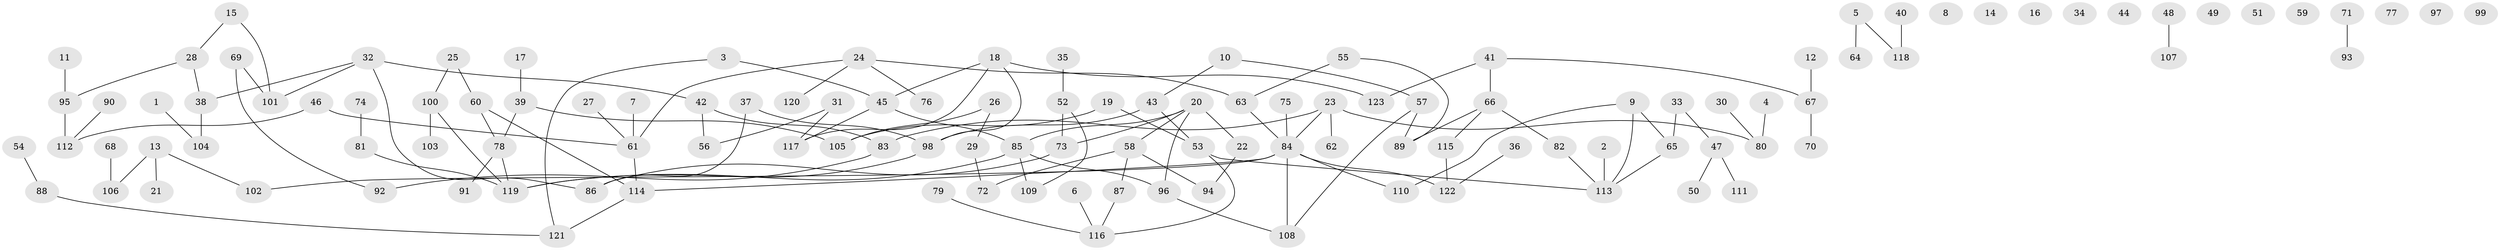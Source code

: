 // Generated by graph-tools (version 1.1) at 2025/33/03/09/25 02:33:42]
// undirected, 123 vertices, 133 edges
graph export_dot {
graph [start="1"]
  node [color=gray90,style=filled];
  1;
  2;
  3;
  4;
  5;
  6;
  7;
  8;
  9;
  10;
  11;
  12;
  13;
  14;
  15;
  16;
  17;
  18;
  19;
  20;
  21;
  22;
  23;
  24;
  25;
  26;
  27;
  28;
  29;
  30;
  31;
  32;
  33;
  34;
  35;
  36;
  37;
  38;
  39;
  40;
  41;
  42;
  43;
  44;
  45;
  46;
  47;
  48;
  49;
  50;
  51;
  52;
  53;
  54;
  55;
  56;
  57;
  58;
  59;
  60;
  61;
  62;
  63;
  64;
  65;
  66;
  67;
  68;
  69;
  70;
  71;
  72;
  73;
  74;
  75;
  76;
  77;
  78;
  79;
  80;
  81;
  82;
  83;
  84;
  85;
  86;
  87;
  88;
  89;
  90;
  91;
  92;
  93;
  94;
  95;
  96;
  97;
  98;
  99;
  100;
  101;
  102;
  103;
  104;
  105;
  106;
  107;
  108;
  109;
  110;
  111;
  112;
  113;
  114;
  115;
  116;
  117;
  118;
  119;
  120;
  121;
  122;
  123;
  1 -- 104;
  2 -- 113;
  3 -- 45;
  3 -- 121;
  4 -- 80;
  5 -- 64;
  5 -- 118;
  6 -- 116;
  7 -- 61;
  9 -- 65;
  9 -- 110;
  9 -- 113;
  10 -- 43;
  10 -- 57;
  11 -- 95;
  12 -- 67;
  13 -- 21;
  13 -- 102;
  13 -- 106;
  15 -- 28;
  15 -- 101;
  17 -- 39;
  18 -- 45;
  18 -- 98;
  18 -- 117;
  18 -- 123;
  19 -- 53;
  19 -- 105;
  20 -- 22;
  20 -- 58;
  20 -- 73;
  20 -- 85;
  20 -- 96;
  22 -- 94;
  23 -- 62;
  23 -- 80;
  23 -- 83;
  23 -- 84;
  24 -- 61;
  24 -- 63;
  24 -- 76;
  24 -- 120;
  25 -- 60;
  25 -- 100;
  26 -- 29;
  26 -- 105;
  27 -- 61;
  28 -- 38;
  28 -- 95;
  29 -- 72;
  30 -- 80;
  31 -- 56;
  31 -- 117;
  32 -- 38;
  32 -- 42;
  32 -- 86;
  32 -- 101;
  33 -- 47;
  33 -- 65;
  35 -- 52;
  36 -- 122;
  37 -- 86;
  37 -- 98;
  38 -- 104;
  39 -- 78;
  39 -- 105;
  40 -- 118;
  41 -- 66;
  41 -- 67;
  41 -- 123;
  42 -- 56;
  42 -- 83;
  43 -- 53;
  43 -- 98;
  45 -- 85;
  45 -- 117;
  46 -- 61;
  46 -- 112;
  47 -- 50;
  47 -- 111;
  48 -- 107;
  52 -- 73;
  52 -- 109;
  53 -- 113;
  53 -- 116;
  54 -- 88;
  55 -- 63;
  55 -- 89;
  57 -- 89;
  57 -- 108;
  58 -- 72;
  58 -- 87;
  58 -- 94;
  60 -- 78;
  60 -- 114;
  61 -- 114;
  63 -- 84;
  65 -- 113;
  66 -- 82;
  66 -- 89;
  66 -- 115;
  67 -- 70;
  68 -- 106;
  69 -- 92;
  69 -- 101;
  71 -- 93;
  73 -- 86;
  74 -- 81;
  75 -- 84;
  78 -- 91;
  78 -- 119;
  79 -- 116;
  81 -- 119;
  82 -- 113;
  83 -- 92;
  84 -- 102;
  84 -- 108;
  84 -- 110;
  84 -- 114;
  84 -- 122;
  85 -- 96;
  85 -- 109;
  85 -- 119;
  87 -- 116;
  88 -- 121;
  90 -- 112;
  95 -- 112;
  96 -- 108;
  98 -- 119;
  100 -- 103;
  100 -- 119;
  114 -- 121;
  115 -- 122;
}
